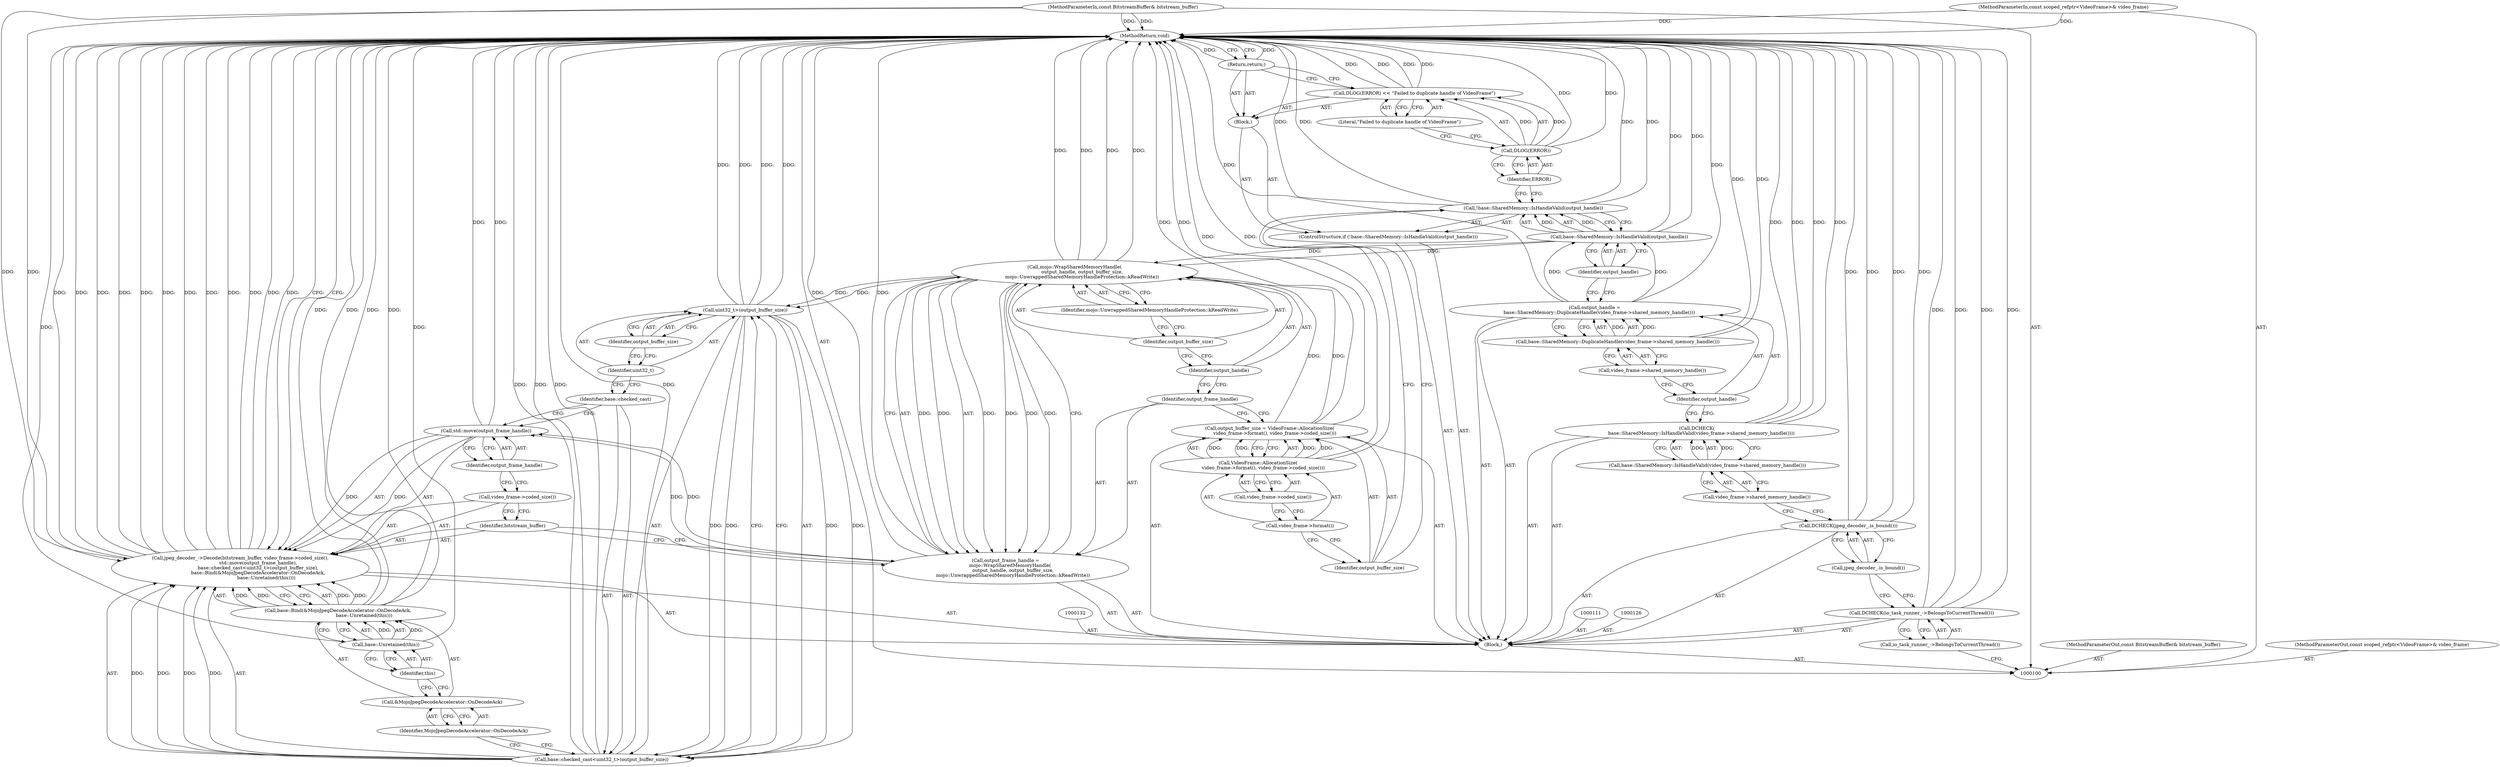 digraph "0_Chrome_673ce95d481ea9368c4d4d43ac756ba1d6d9e608_21" {
"1000154" [label="(MethodReturn,void)"];
"1000112" [label="(Call,output_handle =\n      base::SharedMemory::DuplicateHandle(video_frame->shared_memory_handle()))"];
"1000113" [label="(Identifier,output_handle)"];
"1000115" [label="(Call,video_frame->shared_memory_handle())"];
"1000114" [label="(Call,base::SharedMemory::DuplicateHandle(video_frame->shared_memory_handle()))"];
"1000116" [label="(ControlStructure,if (!base::SharedMemory::IsHandleValid(output_handle)))"];
"1000119" [label="(Identifier,output_handle)"];
"1000120" [label="(Block,)"];
"1000117" [label="(Call,!base::SharedMemory::IsHandleValid(output_handle))"];
"1000118" [label="(Call,base::SharedMemory::IsHandleValid(output_handle))"];
"1000124" [label="(Literal,\"Failed to duplicate handle of VideoFrame\")"];
"1000121" [label="(Call,DLOG(ERROR) << \"Failed to duplicate handle of VideoFrame\")"];
"1000122" [label="(Call,DLOG(ERROR))"];
"1000123" [label="(Identifier,ERROR)"];
"1000125" [label="(Return,return;)"];
"1000127" [label="(Call,output_buffer_size = VideoFrame::AllocationSize(\n       video_frame->format(), video_frame->coded_size()))"];
"1000128" [label="(Identifier,output_buffer_size)"];
"1000129" [label="(Call,VideoFrame::AllocationSize(\n       video_frame->format(), video_frame->coded_size()))"];
"1000131" [label="(Call,video_frame->coded_size())"];
"1000130" [label="(Call,video_frame->format())"];
"1000133" [label="(Call,output_frame_handle =\n      mojo::WrapSharedMemoryHandle(\n          output_handle, output_buffer_size,\n          mojo::UnwrappedSharedMemoryHandleProtection::kReadWrite))"];
"1000134" [label="(Identifier,output_frame_handle)"];
"1000101" [label="(MethodParameterIn,const BitstreamBuffer& bitstream_buffer)"];
"1000255" [label="(MethodParameterOut,const BitstreamBuffer& bitstream_buffer)"];
"1000135" [label="(Call,mojo::WrapSharedMemoryHandle(\n          output_handle, output_buffer_size,\n          mojo::UnwrappedSharedMemoryHandleProtection::kReadWrite))"];
"1000136" [label="(Identifier,output_handle)"];
"1000137" [label="(Identifier,output_buffer_size)"];
"1000138" [label="(Identifier,mojo::UnwrappedSharedMemoryHandleProtection::kReadWrite)"];
"1000140" [label="(Identifier,bitstream_buffer)"];
"1000139" [label="(Call,jpeg_decoder_->Decode(bitstream_buffer, video_frame->coded_size(),\n                        std::move(output_frame_handle),\n                        base::checked_cast<uint32_t>(output_buffer_size),\n                        base::Bind(&MojoJpegDecodeAccelerator::OnDecodeAck,\n                                   base::Unretained(this))))"];
"1000141" [label="(Call,video_frame->coded_size())"];
"1000142" [label="(Call,std::move(output_frame_handle))"];
"1000143" [label="(Identifier,output_frame_handle)"];
"1000144" [label="(Call,base::checked_cast<uint32_t>(output_buffer_size))"];
"1000145" [label="(Identifier,base::checked_cast)"];
"1000146" [label="(Call,uint32_t>(output_buffer_size))"];
"1000147" [label="(Identifier,uint32_t)"];
"1000148" [label="(Identifier,output_buffer_size)"];
"1000149" [label="(Call,base::Bind(&MojoJpegDecodeAccelerator::OnDecodeAck,\n                                   base::Unretained(this)))"];
"1000150" [label="(Call,&MojoJpegDecodeAccelerator::OnDecodeAck)"];
"1000151" [label="(Identifier,MojoJpegDecodeAccelerator::OnDecodeAck)"];
"1000152" [label="(Call,base::Unretained(this))"];
"1000153" [label="(Identifier,this)"];
"1000102" [label="(MethodParameterIn,const scoped_refptr<VideoFrame>& video_frame)"];
"1000256" [label="(MethodParameterOut,const scoped_refptr<VideoFrame>& video_frame)"];
"1000103" [label="(Block,)"];
"1000104" [label="(Call,DCHECK(io_task_runner_->BelongsToCurrentThread()))"];
"1000105" [label="(Call,io_task_runner_->BelongsToCurrentThread())"];
"1000106" [label="(Call,DCHECK(jpeg_decoder_.is_bound()))"];
"1000107" [label="(Call,jpeg_decoder_.is_bound())"];
"1000108" [label="(Call,DCHECK(\n      base::SharedMemory::IsHandleValid(video_frame->shared_memory_handle())))"];
"1000110" [label="(Call,video_frame->shared_memory_handle())"];
"1000109" [label="(Call,base::SharedMemory::IsHandleValid(video_frame->shared_memory_handle()))"];
"1000154" -> "1000100"  [label="AST: "];
"1000154" -> "1000125"  [label="CFG: "];
"1000154" -> "1000139"  [label="CFG: "];
"1000125" -> "1000154"  [label="DDG: "];
"1000117" -> "1000154"  [label="DDG: "];
"1000117" -> "1000154"  [label="DDG: "];
"1000129" -> "1000154"  [label="DDG: "];
"1000139" -> "1000154"  [label="DDG: "];
"1000139" -> "1000154"  [label="DDG: "];
"1000139" -> "1000154"  [label="DDG: "];
"1000139" -> "1000154"  [label="DDG: "];
"1000139" -> "1000154"  [label="DDG: "];
"1000139" -> "1000154"  [label="DDG: "];
"1000108" -> "1000154"  [label="DDG: "];
"1000108" -> "1000154"  [label="DDG: "];
"1000106" -> "1000154"  [label="DDG: "];
"1000106" -> "1000154"  [label="DDG: "];
"1000104" -> "1000154"  [label="DDG: "];
"1000104" -> "1000154"  [label="DDG: "];
"1000112" -> "1000154"  [label="DDG: "];
"1000149" -> "1000154"  [label="DDG: "];
"1000149" -> "1000154"  [label="DDG: "];
"1000135" -> "1000154"  [label="DDG: "];
"1000135" -> "1000154"  [label="DDG: "];
"1000118" -> "1000154"  [label="DDG: "];
"1000144" -> "1000154"  [label="DDG: "];
"1000144" -> "1000154"  [label="DDG: "];
"1000146" -> "1000154"  [label="DDG: "];
"1000146" -> "1000154"  [label="DDG: "];
"1000122" -> "1000154"  [label="DDG: "];
"1000127" -> "1000154"  [label="DDG: "];
"1000114" -> "1000154"  [label="DDG: "];
"1000121" -> "1000154"  [label="DDG: "];
"1000121" -> "1000154"  [label="DDG: "];
"1000152" -> "1000154"  [label="DDG: "];
"1000102" -> "1000154"  [label="DDG: "];
"1000133" -> "1000154"  [label="DDG: "];
"1000101" -> "1000154"  [label="DDG: "];
"1000142" -> "1000154"  [label="DDG: "];
"1000112" -> "1000103"  [label="AST: "];
"1000112" -> "1000114"  [label="CFG: "];
"1000113" -> "1000112"  [label="AST: "];
"1000114" -> "1000112"  [label="AST: "];
"1000119" -> "1000112"  [label="CFG: "];
"1000112" -> "1000154"  [label="DDG: "];
"1000114" -> "1000112"  [label="DDG: "];
"1000112" -> "1000118"  [label="DDG: "];
"1000113" -> "1000112"  [label="AST: "];
"1000113" -> "1000108"  [label="CFG: "];
"1000115" -> "1000113"  [label="CFG: "];
"1000115" -> "1000114"  [label="AST: "];
"1000115" -> "1000113"  [label="CFG: "];
"1000114" -> "1000115"  [label="CFG: "];
"1000114" -> "1000112"  [label="AST: "];
"1000114" -> "1000115"  [label="CFG: "];
"1000115" -> "1000114"  [label="AST: "];
"1000112" -> "1000114"  [label="CFG: "];
"1000114" -> "1000154"  [label="DDG: "];
"1000114" -> "1000112"  [label="DDG: "];
"1000116" -> "1000103"  [label="AST: "];
"1000117" -> "1000116"  [label="AST: "];
"1000120" -> "1000116"  [label="AST: "];
"1000119" -> "1000118"  [label="AST: "];
"1000119" -> "1000112"  [label="CFG: "];
"1000118" -> "1000119"  [label="CFG: "];
"1000120" -> "1000116"  [label="AST: "];
"1000121" -> "1000120"  [label="AST: "];
"1000125" -> "1000120"  [label="AST: "];
"1000117" -> "1000116"  [label="AST: "];
"1000117" -> "1000118"  [label="CFG: "];
"1000118" -> "1000117"  [label="AST: "];
"1000123" -> "1000117"  [label="CFG: "];
"1000128" -> "1000117"  [label="CFG: "];
"1000117" -> "1000154"  [label="DDG: "];
"1000117" -> "1000154"  [label="DDG: "];
"1000118" -> "1000117"  [label="DDG: "];
"1000118" -> "1000117"  [label="AST: "];
"1000118" -> "1000119"  [label="CFG: "];
"1000119" -> "1000118"  [label="AST: "];
"1000117" -> "1000118"  [label="CFG: "];
"1000118" -> "1000154"  [label="DDG: "];
"1000118" -> "1000117"  [label="DDG: "];
"1000112" -> "1000118"  [label="DDG: "];
"1000118" -> "1000135"  [label="DDG: "];
"1000124" -> "1000121"  [label="AST: "];
"1000124" -> "1000122"  [label="CFG: "];
"1000121" -> "1000124"  [label="CFG: "];
"1000121" -> "1000120"  [label="AST: "];
"1000121" -> "1000124"  [label="CFG: "];
"1000122" -> "1000121"  [label="AST: "];
"1000124" -> "1000121"  [label="AST: "];
"1000125" -> "1000121"  [label="CFG: "];
"1000121" -> "1000154"  [label="DDG: "];
"1000121" -> "1000154"  [label="DDG: "];
"1000122" -> "1000121"  [label="DDG: "];
"1000122" -> "1000121"  [label="AST: "];
"1000122" -> "1000123"  [label="CFG: "];
"1000123" -> "1000122"  [label="AST: "];
"1000124" -> "1000122"  [label="CFG: "];
"1000122" -> "1000154"  [label="DDG: "];
"1000122" -> "1000121"  [label="DDG: "];
"1000123" -> "1000122"  [label="AST: "];
"1000123" -> "1000117"  [label="CFG: "];
"1000122" -> "1000123"  [label="CFG: "];
"1000125" -> "1000120"  [label="AST: "];
"1000125" -> "1000121"  [label="CFG: "];
"1000154" -> "1000125"  [label="CFG: "];
"1000125" -> "1000154"  [label="DDG: "];
"1000127" -> "1000103"  [label="AST: "];
"1000127" -> "1000129"  [label="CFG: "];
"1000128" -> "1000127"  [label="AST: "];
"1000129" -> "1000127"  [label="AST: "];
"1000134" -> "1000127"  [label="CFG: "];
"1000127" -> "1000154"  [label="DDG: "];
"1000129" -> "1000127"  [label="DDG: "];
"1000129" -> "1000127"  [label="DDG: "];
"1000127" -> "1000135"  [label="DDG: "];
"1000128" -> "1000127"  [label="AST: "];
"1000128" -> "1000117"  [label="CFG: "];
"1000130" -> "1000128"  [label="CFG: "];
"1000129" -> "1000127"  [label="AST: "];
"1000129" -> "1000131"  [label="CFG: "];
"1000130" -> "1000129"  [label="AST: "];
"1000131" -> "1000129"  [label="AST: "];
"1000127" -> "1000129"  [label="CFG: "];
"1000129" -> "1000154"  [label="DDG: "];
"1000129" -> "1000127"  [label="DDG: "];
"1000129" -> "1000127"  [label="DDG: "];
"1000131" -> "1000129"  [label="AST: "];
"1000131" -> "1000130"  [label="CFG: "];
"1000129" -> "1000131"  [label="CFG: "];
"1000130" -> "1000129"  [label="AST: "];
"1000130" -> "1000128"  [label="CFG: "];
"1000131" -> "1000130"  [label="CFG: "];
"1000133" -> "1000103"  [label="AST: "];
"1000133" -> "1000135"  [label="CFG: "];
"1000134" -> "1000133"  [label="AST: "];
"1000135" -> "1000133"  [label="AST: "];
"1000140" -> "1000133"  [label="CFG: "];
"1000133" -> "1000154"  [label="DDG: "];
"1000135" -> "1000133"  [label="DDG: "];
"1000135" -> "1000133"  [label="DDG: "];
"1000135" -> "1000133"  [label="DDG: "];
"1000133" -> "1000142"  [label="DDG: "];
"1000134" -> "1000133"  [label="AST: "];
"1000134" -> "1000127"  [label="CFG: "];
"1000136" -> "1000134"  [label="CFG: "];
"1000101" -> "1000100"  [label="AST: "];
"1000101" -> "1000154"  [label="DDG: "];
"1000101" -> "1000139"  [label="DDG: "];
"1000255" -> "1000100"  [label="AST: "];
"1000135" -> "1000133"  [label="AST: "];
"1000135" -> "1000138"  [label="CFG: "];
"1000136" -> "1000135"  [label="AST: "];
"1000137" -> "1000135"  [label="AST: "];
"1000138" -> "1000135"  [label="AST: "];
"1000133" -> "1000135"  [label="CFG: "];
"1000135" -> "1000154"  [label="DDG: "];
"1000135" -> "1000154"  [label="DDG: "];
"1000135" -> "1000133"  [label="DDG: "];
"1000135" -> "1000133"  [label="DDG: "];
"1000135" -> "1000133"  [label="DDG: "];
"1000118" -> "1000135"  [label="DDG: "];
"1000127" -> "1000135"  [label="DDG: "];
"1000135" -> "1000146"  [label="DDG: "];
"1000136" -> "1000135"  [label="AST: "];
"1000136" -> "1000134"  [label="CFG: "];
"1000137" -> "1000136"  [label="CFG: "];
"1000137" -> "1000135"  [label="AST: "];
"1000137" -> "1000136"  [label="CFG: "];
"1000138" -> "1000137"  [label="CFG: "];
"1000138" -> "1000135"  [label="AST: "];
"1000138" -> "1000137"  [label="CFG: "];
"1000135" -> "1000138"  [label="CFG: "];
"1000140" -> "1000139"  [label="AST: "];
"1000140" -> "1000133"  [label="CFG: "];
"1000141" -> "1000140"  [label="CFG: "];
"1000139" -> "1000103"  [label="AST: "];
"1000139" -> "1000149"  [label="CFG: "];
"1000140" -> "1000139"  [label="AST: "];
"1000141" -> "1000139"  [label="AST: "];
"1000142" -> "1000139"  [label="AST: "];
"1000144" -> "1000139"  [label="AST: "];
"1000149" -> "1000139"  [label="AST: "];
"1000154" -> "1000139"  [label="CFG: "];
"1000139" -> "1000154"  [label="DDG: "];
"1000139" -> "1000154"  [label="DDG: "];
"1000139" -> "1000154"  [label="DDG: "];
"1000139" -> "1000154"  [label="DDG: "];
"1000139" -> "1000154"  [label="DDG: "];
"1000139" -> "1000154"  [label="DDG: "];
"1000101" -> "1000139"  [label="DDG: "];
"1000142" -> "1000139"  [label="DDG: "];
"1000144" -> "1000139"  [label="DDG: "];
"1000144" -> "1000139"  [label="DDG: "];
"1000149" -> "1000139"  [label="DDG: "];
"1000149" -> "1000139"  [label="DDG: "];
"1000141" -> "1000139"  [label="AST: "];
"1000141" -> "1000140"  [label="CFG: "];
"1000143" -> "1000141"  [label="CFG: "];
"1000142" -> "1000139"  [label="AST: "];
"1000142" -> "1000143"  [label="CFG: "];
"1000143" -> "1000142"  [label="AST: "];
"1000145" -> "1000142"  [label="CFG: "];
"1000142" -> "1000154"  [label="DDG: "];
"1000142" -> "1000139"  [label="DDG: "];
"1000133" -> "1000142"  [label="DDG: "];
"1000143" -> "1000142"  [label="AST: "];
"1000143" -> "1000141"  [label="CFG: "];
"1000142" -> "1000143"  [label="CFG: "];
"1000144" -> "1000139"  [label="AST: "];
"1000144" -> "1000146"  [label="CFG: "];
"1000145" -> "1000144"  [label="AST: "];
"1000146" -> "1000144"  [label="AST: "];
"1000151" -> "1000144"  [label="CFG: "];
"1000144" -> "1000154"  [label="DDG: "];
"1000144" -> "1000154"  [label="DDG: "];
"1000144" -> "1000139"  [label="DDG: "];
"1000144" -> "1000139"  [label="DDG: "];
"1000146" -> "1000144"  [label="DDG: "];
"1000146" -> "1000144"  [label="DDG: "];
"1000145" -> "1000144"  [label="AST: "];
"1000145" -> "1000142"  [label="CFG: "];
"1000147" -> "1000145"  [label="CFG: "];
"1000146" -> "1000144"  [label="AST: "];
"1000146" -> "1000148"  [label="CFG: "];
"1000147" -> "1000146"  [label="AST: "];
"1000148" -> "1000146"  [label="AST: "];
"1000144" -> "1000146"  [label="CFG: "];
"1000146" -> "1000154"  [label="DDG: "];
"1000146" -> "1000154"  [label="DDG: "];
"1000146" -> "1000144"  [label="DDG: "];
"1000146" -> "1000144"  [label="DDG: "];
"1000135" -> "1000146"  [label="DDG: "];
"1000147" -> "1000146"  [label="AST: "];
"1000147" -> "1000145"  [label="CFG: "];
"1000148" -> "1000147"  [label="CFG: "];
"1000148" -> "1000146"  [label="AST: "];
"1000148" -> "1000147"  [label="CFG: "];
"1000146" -> "1000148"  [label="CFG: "];
"1000149" -> "1000139"  [label="AST: "];
"1000149" -> "1000152"  [label="CFG: "];
"1000150" -> "1000149"  [label="AST: "];
"1000152" -> "1000149"  [label="AST: "];
"1000139" -> "1000149"  [label="CFG: "];
"1000149" -> "1000154"  [label="DDG: "];
"1000149" -> "1000154"  [label="DDG: "];
"1000149" -> "1000139"  [label="DDG: "];
"1000149" -> "1000139"  [label="DDG: "];
"1000152" -> "1000149"  [label="DDG: "];
"1000150" -> "1000149"  [label="AST: "];
"1000150" -> "1000151"  [label="CFG: "];
"1000151" -> "1000150"  [label="AST: "];
"1000153" -> "1000150"  [label="CFG: "];
"1000151" -> "1000150"  [label="AST: "];
"1000151" -> "1000144"  [label="CFG: "];
"1000150" -> "1000151"  [label="CFG: "];
"1000152" -> "1000149"  [label="AST: "];
"1000152" -> "1000153"  [label="CFG: "];
"1000153" -> "1000152"  [label="AST: "];
"1000149" -> "1000152"  [label="CFG: "];
"1000152" -> "1000154"  [label="DDG: "];
"1000152" -> "1000149"  [label="DDG: "];
"1000153" -> "1000152"  [label="AST: "];
"1000153" -> "1000150"  [label="CFG: "];
"1000152" -> "1000153"  [label="CFG: "];
"1000102" -> "1000100"  [label="AST: "];
"1000102" -> "1000154"  [label="DDG: "];
"1000256" -> "1000100"  [label="AST: "];
"1000103" -> "1000100"  [label="AST: "];
"1000104" -> "1000103"  [label="AST: "];
"1000106" -> "1000103"  [label="AST: "];
"1000108" -> "1000103"  [label="AST: "];
"1000111" -> "1000103"  [label="AST: "];
"1000112" -> "1000103"  [label="AST: "];
"1000116" -> "1000103"  [label="AST: "];
"1000126" -> "1000103"  [label="AST: "];
"1000127" -> "1000103"  [label="AST: "];
"1000132" -> "1000103"  [label="AST: "];
"1000133" -> "1000103"  [label="AST: "];
"1000139" -> "1000103"  [label="AST: "];
"1000104" -> "1000103"  [label="AST: "];
"1000104" -> "1000105"  [label="CFG: "];
"1000105" -> "1000104"  [label="AST: "];
"1000107" -> "1000104"  [label="CFG: "];
"1000104" -> "1000154"  [label="DDG: "];
"1000104" -> "1000154"  [label="DDG: "];
"1000105" -> "1000104"  [label="AST: "];
"1000105" -> "1000100"  [label="CFG: "];
"1000104" -> "1000105"  [label="CFG: "];
"1000106" -> "1000103"  [label="AST: "];
"1000106" -> "1000107"  [label="CFG: "];
"1000107" -> "1000106"  [label="AST: "];
"1000110" -> "1000106"  [label="CFG: "];
"1000106" -> "1000154"  [label="DDG: "];
"1000106" -> "1000154"  [label="DDG: "];
"1000107" -> "1000106"  [label="AST: "];
"1000107" -> "1000104"  [label="CFG: "];
"1000106" -> "1000107"  [label="CFG: "];
"1000108" -> "1000103"  [label="AST: "];
"1000108" -> "1000109"  [label="CFG: "];
"1000109" -> "1000108"  [label="AST: "];
"1000113" -> "1000108"  [label="CFG: "];
"1000108" -> "1000154"  [label="DDG: "];
"1000108" -> "1000154"  [label="DDG: "];
"1000109" -> "1000108"  [label="DDG: "];
"1000110" -> "1000109"  [label="AST: "];
"1000110" -> "1000106"  [label="CFG: "];
"1000109" -> "1000110"  [label="CFG: "];
"1000109" -> "1000108"  [label="AST: "];
"1000109" -> "1000110"  [label="CFG: "];
"1000110" -> "1000109"  [label="AST: "];
"1000108" -> "1000109"  [label="CFG: "];
"1000109" -> "1000108"  [label="DDG: "];
}
